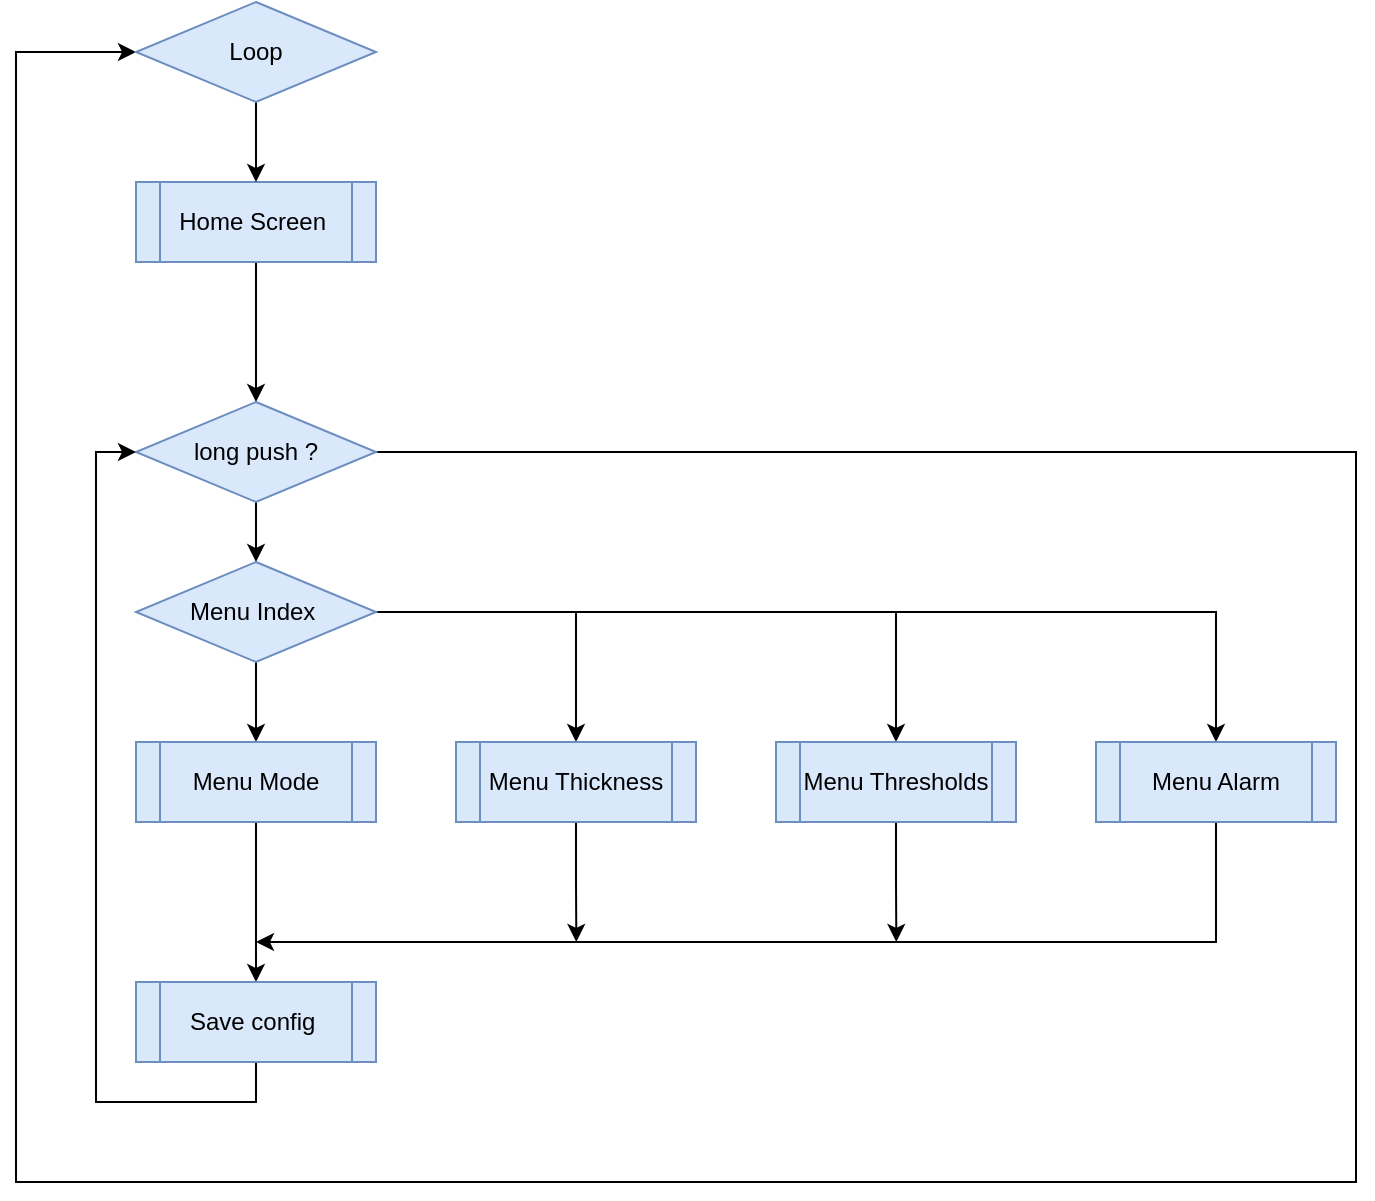 <mxfile version="13.5.5" type="device"><diagram id="ijn4G1qQUBPlyviCig-T" name="Page-1"><mxGraphModel dx="1182" dy="732" grid="1" gridSize="10" guides="1" tooltips="1" connect="1" arrows="1" fold="1" page="1" pageScale="1" pageWidth="827" pageHeight="1169" math="0" shadow="0"><root><mxCell id="0"/><mxCell id="1" parent="0"/><mxCell id="cWWEdUaBc6_rg1UVyPDV-6" value="" style="edgeStyle=orthogonalEdgeStyle;rounded=0;orthogonalLoop=1;jettySize=auto;html=1;" edge="1" parent="1" source="cWWEdUaBc6_rg1UVyPDV-2" target="cWWEdUaBc6_rg1UVyPDV-5"><mxGeometry relative="1" as="geometry"/></mxCell><mxCell id="cWWEdUaBc6_rg1UVyPDV-2" value="Home Screen&amp;nbsp;" style="shape=process;whiteSpace=wrap;html=1;backgroundOutline=1;fillColor=#dae8fc;strokeColor=#6c8ebf;" vertex="1" parent="1"><mxGeometry x="200" y="240" width="120" height="40" as="geometry"/></mxCell><mxCell id="cWWEdUaBc6_rg1UVyPDV-14" style="edgeStyle=orthogonalEdgeStyle;rounded=0;orthogonalLoop=1;jettySize=auto;html=1;exitX=0.5;exitY=1;exitDx=0;exitDy=0;entryX=0.5;entryY=0;entryDx=0;entryDy=0;" edge="1" parent="1" source="cWWEdUaBc6_rg1UVyPDV-5" target="cWWEdUaBc6_rg1UVyPDV-10"><mxGeometry relative="1" as="geometry"/></mxCell><mxCell id="cWWEdUaBc6_rg1UVyPDV-33" style="edgeStyle=orthogonalEdgeStyle;rounded=0;orthogonalLoop=1;jettySize=auto;html=1;exitX=1;exitY=0.5;exitDx=0;exitDy=0;entryX=0;entryY=0.5;entryDx=0;entryDy=0;" edge="1" parent="1" source="cWWEdUaBc6_rg1UVyPDV-5" target="cWWEdUaBc6_rg1UVyPDV-8"><mxGeometry relative="1" as="geometry"><mxPoint x="140" y="375" as="targetPoint"/><Array as="points"><mxPoint x="810" y="375"/><mxPoint x="810" y="740"/><mxPoint x="140" y="740"/><mxPoint x="140" y="175"/></Array></mxGeometry></mxCell><mxCell id="cWWEdUaBc6_rg1UVyPDV-5" value="long push ?" style="rhombus;whiteSpace=wrap;html=1;strokeColor=#6c8ebf;fillColor=#dae8fc;" vertex="1" parent="1"><mxGeometry x="200" y="350" width="120" height="50" as="geometry"/></mxCell><mxCell id="cWWEdUaBc6_rg1UVyPDV-12" style="edgeStyle=orthogonalEdgeStyle;rounded=0;orthogonalLoop=1;jettySize=auto;html=1;exitX=0.5;exitY=1;exitDx=0;exitDy=0;entryX=0.5;entryY=0;entryDx=0;entryDy=0;" edge="1" parent="1" source="cWWEdUaBc6_rg1UVyPDV-8" target="cWWEdUaBc6_rg1UVyPDV-2"><mxGeometry relative="1" as="geometry"/></mxCell><mxCell id="cWWEdUaBc6_rg1UVyPDV-8" value="Loop" style="rhombus;whiteSpace=wrap;html=1;strokeColor=#6c8ebf;fillColor=#dae8fc;" vertex="1" parent="1"><mxGeometry x="200" y="150" width="120" height="50" as="geometry"/></mxCell><mxCell id="cWWEdUaBc6_rg1UVyPDV-20" style="edgeStyle=orthogonalEdgeStyle;rounded=0;orthogonalLoop=1;jettySize=auto;html=1;exitX=0.5;exitY=1;exitDx=0;exitDy=0;entryX=0.5;entryY=0;entryDx=0;entryDy=0;" edge="1" parent="1" source="cWWEdUaBc6_rg1UVyPDV-10" target="cWWEdUaBc6_rg1UVyPDV-16"><mxGeometry relative="1" as="geometry"/></mxCell><mxCell id="cWWEdUaBc6_rg1UVyPDV-21" style="edgeStyle=orthogonalEdgeStyle;rounded=0;orthogonalLoop=1;jettySize=auto;html=1;exitX=1;exitY=0.5;exitDx=0;exitDy=0;entryX=0.5;entryY=0;entryDx=0;entryDy=0;" edge="1" parent="1" source="cWWEdUaBc6_rg1UVyPDV-10" target="cWWEdUaBc6_rg1UVyPDV-19"><mxGeometry relative="1" as="geometry"/></mxCell><mxCell id="cWWEdUaBc6_rg1UVyPDV-23" style="edgeStyle=orthogonalEdgeStyle;rounded=0;orthogonalLoop=1;jettySize=auto;html=1;exitX=1;exitY=0.5;exitDx=0;exitDy=0;entryX=0.5;entryY=0;entryDx=0;entryDy=0;" edge="1" parent="1" source="cWWEdUaBc6_rg1UVyPDV-10" target="cWWEdUaBc6_rg1UVyPDV-18"><mxGeometry relative="1" as="geometry"/></mxCell><mxCell id="cWWEdUaBc6_rg1UVyPDV-24" style="edgeStyle=orthogonalEdgeStyle;rounded=0;orthogonalLoop=1;jettySize=auto;html=1;exitX=1;exitY=0.5;exitDx=0;exitDy=0;entryX=0.5;entryY=0;entryDx=0;entryDy=0;" edge="1" parent="1" source="cWWEdUaBc6_rg1UVyPDV-10" target="cWWEdUaBc6_rg1UVyPDV-17"><mxGeometry relative="1" as="geometry"/></mxCell><mxCell id="cWWEdUaBc6_rg1UVyPDV-10" value="Menu Index&amp;nbsp;" style="rhombus;whiteSpace=wrap;html=1;strokeColor=#6c8ebf;fillColor=#dae8fc;" vertex="1" parent="1"><mxGeometry x="200" y="430" width="120" height="50" as="geometry"/></mxCell><mxCell id="cWWEdUaBc6_rg1UVyPDV-28" style="edgeStyle=orthogonalEdgeStyle;rounded=0;orthogonalLoop=1;jettySize=auto;html=1;exitX=0.5;exitY=1;exitDx=0;exitDy=0;entryX=0.5;entryY=0;entryDx=0;entryDy=0;" edge="1" parent="1" source="cWWEdUaBc6_rg1UVyPDV-16" target="cWWEdUaBc6_rg1UVyPDV-27"><mxGeometry relative="1" as="geometry"/></mxCell><mxCell id="cWWEdUaBc6_rg1UVyPDV-16" value="Menu Mode" style="shape=process;whiteSpace=wrap;html=1;backgroundOutline=1;fillColor=#dae8fc;strokeColor=#6c8ebf;" vertex="1" parent="1"><mxGeometry x="200" y="520" width="120" height="40" as="geometry"/></mxCell><mxCell id="cWWEdUaBc6_rg1UVyPDV-31" style="edgeStyle=orthogonalEdgeStyle;rounded=0;orthogonalLoop=1;jettySize=auto;html=1;exitX=0.5;exitY=1;exitDx=0;exitDy=0;" edge="1" parent="1" source="cWWEdUaBc6_rg1UVyPDV-17"><mxGeometry relative="1" as="geometry"><mxPoint x="420.172" y="620" as="targetPoint"/></mxGeometry></mxCell><mxCell id="cWWEdUaBc6_rg1UVyPDV-17" value="Menu Thickness" style="shape=process;whiteSpace=wrap;html=1;backgroundOutline=1;fillColor=#dae8fc;strokeColor=#6c8ebf;" vertex="1" parent="1"><mxGeometry x="360" y="520" width="120" height="40" as="geometry"/></mxCell><mxCell id="cWWEdUaBc6_rg1UVyPDV-30" style="edgeStyle=orthogonalEdgeStyle;rounded=0;orthogonalLoop=1;jettySize=auto;html=1;exitX=0.5;exitY=1;exitDx=0;exitDy=0;" edge="1" parent="1" source="cWWEdUaBc6_rg1UVyPDV-18"><mxGeometry relative="1" as="geometry"><mxPoint x="580.172" y="620" as="targetPoint"/></mxGeometry></mxCell><mxCell id="cWWEdUaBc6_rg1UVyPDV-18" value="Menu Thresholds" style="shape=process;whiteSpace=wrap;html=1;backgroundOutline=1;fillColor=#dae8fc;strokeColor=#6c8ebf;" vertex="1" parent="1"><mxGeometry x="520" y="520" width="120" height="40" as="geometry"/></mxCell><mxCell id="cWWEdUaBc6_rg1UVyPDV-29" style="edgeStyle=orthogonalEdgeStyle;rounded=0;orthogonalLoop=1;jettySize=auto;html=1;exitX=0.5;exitY=1;exitDx=0;exitDy=0;" edge="1" parent="1" source="cWWEdUaBc6_rg1UVyPDV-19"><mxGeometry relative="1" as="geometry"><mxPoint x="260" y="620" as="targetPoint"/><Array as="points"><mxPoint x="740" y="620"/></Array></mxGeometry></mxCell><mxCell id="cWWEdUaBc6_rg1UVyPDV-19" value="Menu Alarm" style="shape=process;whiteSpace=wrap;html=1;backgroundOutline=1;fillColor=#dae8fc;strokeColor=#6c8ebf;" vertex="1" parent="1"><mxGeometry x="680" y="520" width="120" height="40" as="geometry"/></mxCell><mxCell id="cWWEdUaBc6_rg1UVyPDV-32" style="edgeStyle=orthogonalEdgeStyle;rounded=0;orthogonalLoop=1;jettySize=auto;html=1;exitX=0.5;exitY=1;exitDx=0;exitDy=0;entryX=0;entryY=0.5;entryDx=0;entryDy=0;" edge="1" parent="1" source="cWWEdUaBc6_rg1UVyPDV-27" target="cWWEdUaBc6_rg1UVyPDV-5"><mxGeometry relative="1" as="geometry"/></mxCell><mxCell id="cWWEdUaBc6_rg1UVyPDV-27" value="Save config&amp;nbsp;" style="shape=process;whiteSpace=wrap;html=1;backgroundOutline=1;fillColor=#dae8fc;strokeColor=#6c8ebf;" vertex="1" parent="1"><mxGeometry x="200" y="640" width="120" height="40" as="geometry"/></mxCell></root></mxGraphModel></diagram></mxfile>